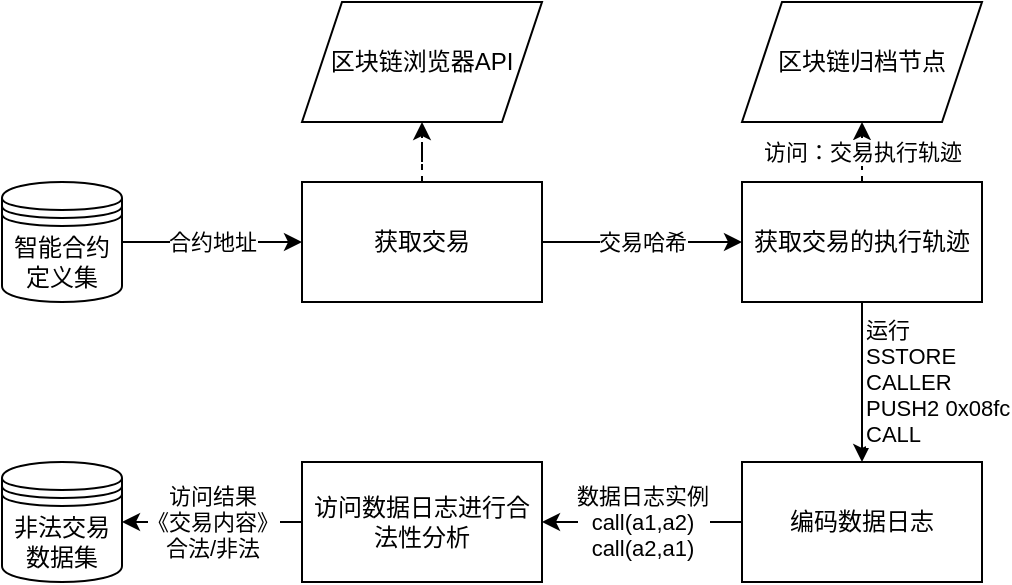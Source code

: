 <mxfile version="17.4.0" type="github"><diagram id="WI9T0HZ2pTsCkuznbFz-" name="Page-1"><mxGraphModel dx="860" dy="469" grid="1" gridSize="10" guides="1" tooltips="1" connect="1" arrows="1" fold="1" page="1" pageScale="1" pageWidth="1169" pageHeight="827" math="0" shadow="0"><root><mxCell id="0"/><mxCell id="1" parent="0"/><mxCell id="EK-SHUULudsoQC0ReheS-3" value="合约地址" style="edgeStyle=orthogonalEdgeStyle;rounded=0;orthogonalLoop=1;jettySize=auto;html=1;" edge="1" parent="1" source="EK-SHUULudsoQC0ReheS-1" target="EK-SHUULudsoQC0ReheS-2"><mxGeometry relative="1" as="geometry"/></mxCell><mxCell id="EK-SHUULudsoQC0ReheS-1" value="智能合约定义集" style="shape=datastore;whiteSpace=wrap;html=1;" vertex="1" parent="1"><mxGeometry x="300" y="370" width="60" height="60" as="geometry"/></mxCell><mxCell id="EK-SHUULudsoQC0ReheS-5" value="" style="edgeStyle=orthogonalEdgeStyle;rounded=0;orthogonalLoop=1;jettySize=auto;html=1;dashed=1;" edge="1" parent="1" source="EK-SHUULudsoQC0ReheS-2" target="EK-SHUULudsoQC0ReheS-4"><mxGeometry relative="1" as="geometry"/></mxCell><mxCell id="EK-SHUULudsoQC0ReheS-7" value="交易哈希" style="edgeStyle=orthogonalEdgeStyle;rounded=0;orthogonalLoop=1;jettySize=auto;html=1;" edge="1" parent="1" source="EK-SHUULudsoQC0ReheS-2" target="EK-SHUULudsoQC0ReheS-6"><mxGeometry relative="1" as="geometry"/></mxCell><mxCell id="EK-SHUULudsoQC0ReheS-2" value="获取交易" style="whiteSpace=wrap;html=1;" vertex="1" parent="1"><mxGeometry x="450" y="370" width="120" height="60" as="geometry"/></mxCell><mxCell id="EK-SHUULudsoQC0ReheS-4" value="区块链浏览器API" style="shape=parallelogram;perimeter=parallelogramPerimeter;whiteSpace=wrap;html=1;fixedSize=1;" vertex="1" parent="1"><mxGeometry x="450" y="280" width="120" height="60" as="geometry"/></mxCell><mxCell id="EK-SHUULudsoQC0ReheS-9" value="访问：交易执行轨迹" style="edgeStyle=orthogonalEdgeStyle;rounded=0;orthogonalLoop=1;jettySize=auto;html=1;dashed=1;" edge="1" parent="1" source="EK-SHUULudsoQC0ReheS-6" target="EK-SHUULudsoQC0ReheS-8"><mxGeometry relative="1" as="geometry"/></mxCell><mxCell id="EK-SHUULudsoQC0ReheS-11" value="&lt;div align=&quot;left&quot;&gt;运行&lt;/div&gt;&lt;div align=&quot;left&quot;&gt;SSTORE&lt;/div&gt;&lt;div align=&quot;left&quot;&gt;CALLER&lt;/div&gt;&lt;div align=&quot;left&quot;&gt;PUSH2 0x08fc&lt;/div&gt;&lt;div align=&quot;left&quot;&gt;CALL&lt;br&gt;&lt;/div&gt;" style="edgeStyle=orthogonalEdgeStyle;rounded=0;orthogonalLoop=1;jettySize=auto;html=1;align=left;" edge="1" parent="1" source="EK-SHUULudsoQC0ReheS-6" target="EK-SHUULudsoQC0ReheS-10"><mxGeometry relative="1" as="geometry"/></mxCell><mxCell id="EK-SHUULudsoQC0ReheS-6" value="获取交易的执行轨迹" style="whiteSpace=wrap;html=1;" vertex="1" parent="1"><mxGeometry x="670" y="370" width="120" height="60" as="geometry"/></mxCell><mxCell id="EK-SHUULudsoQC0ReheS-8" value="区块链归档节点" style="shape=parallelogram;perimeter=parallelogramPerimeter;whiteSpace=wrap;html=1;fixedSize=1;" vertex="1" parent="1"><mxGeometry x="670" y="280" width="120" height="60" as="geometry"/></mxCell><mxCell id="EK-SHUULudsoQC0ReheS-13" value="&lt;div&gt;数据日志实例&lt;/div&gt;&lt;div&gt;call(a1,a2)&lt;/div&gt;&lt;div&gt;call(a2,a1)&lt;br&gt;&lt;/div&gt;" style="edgeStyle=orthogonalEdgeStyle;rounded=0;orthogonalLoop=1;jettySize=auto;html=1;" edge="1" parent="1" source="EK-SHUULudsoQC0ReheS-10" target="EK-SHUULudsoQC0ReheS-12"><mxGeometry relative="1" as="geometry"/></mxCell><mxCell id="EK-SHUULudsoQC0ReheS-10" value="编码数据日志" style="whiteSpace=wrap;html=1;" vertex="1" parent="1"><mxGeometry x="670" y="510" width="120" height="60" as="geometry"/></mxCell><mxCell id="EK-SHUULudsoQC0ReheS-16" value="&lt;div&gt;访问结果&lt;/div&gt;&lt;div&gt;《交易内容》&lt;br&gt;&lt;/div&gt;&lt;div&gt;合法/非法&lt;br&gt;&lt;/div&gt;" style="edgeStyle=orthogonalEdgeStyle;rounded=0;orthogonalLoop=1;jettySize=auto;html=1;" edge="1" parent="1" source="EK-SHUULudsoQC0ReheS-12" target="EK-SHUULudsoQC0ReheS-15"><mxGeometry relative="1" as="geometry"/></mxCell><mxCell id="EK-SHUULudsoQC0ReheS-12" value="访问数据日志进行合法性分析" style="whiteSpace=wrap;html=1;" vertex="1" parent="1"><mxGeometry x="450" y="510" width="120" height="60" as="geometry"/></mxCell><mxCell id="EK-SHUULudsoQC0ReheS-15" value="非法交易数据集" style="shape=datastore;whiteSpace=wrap;html=1;" vertex="1" parent="1"><mxGeometry x="300" y="510" width="60" height="60" as="geometry"/></mxCell></root></mxGraphModel></diagram></mxfile>